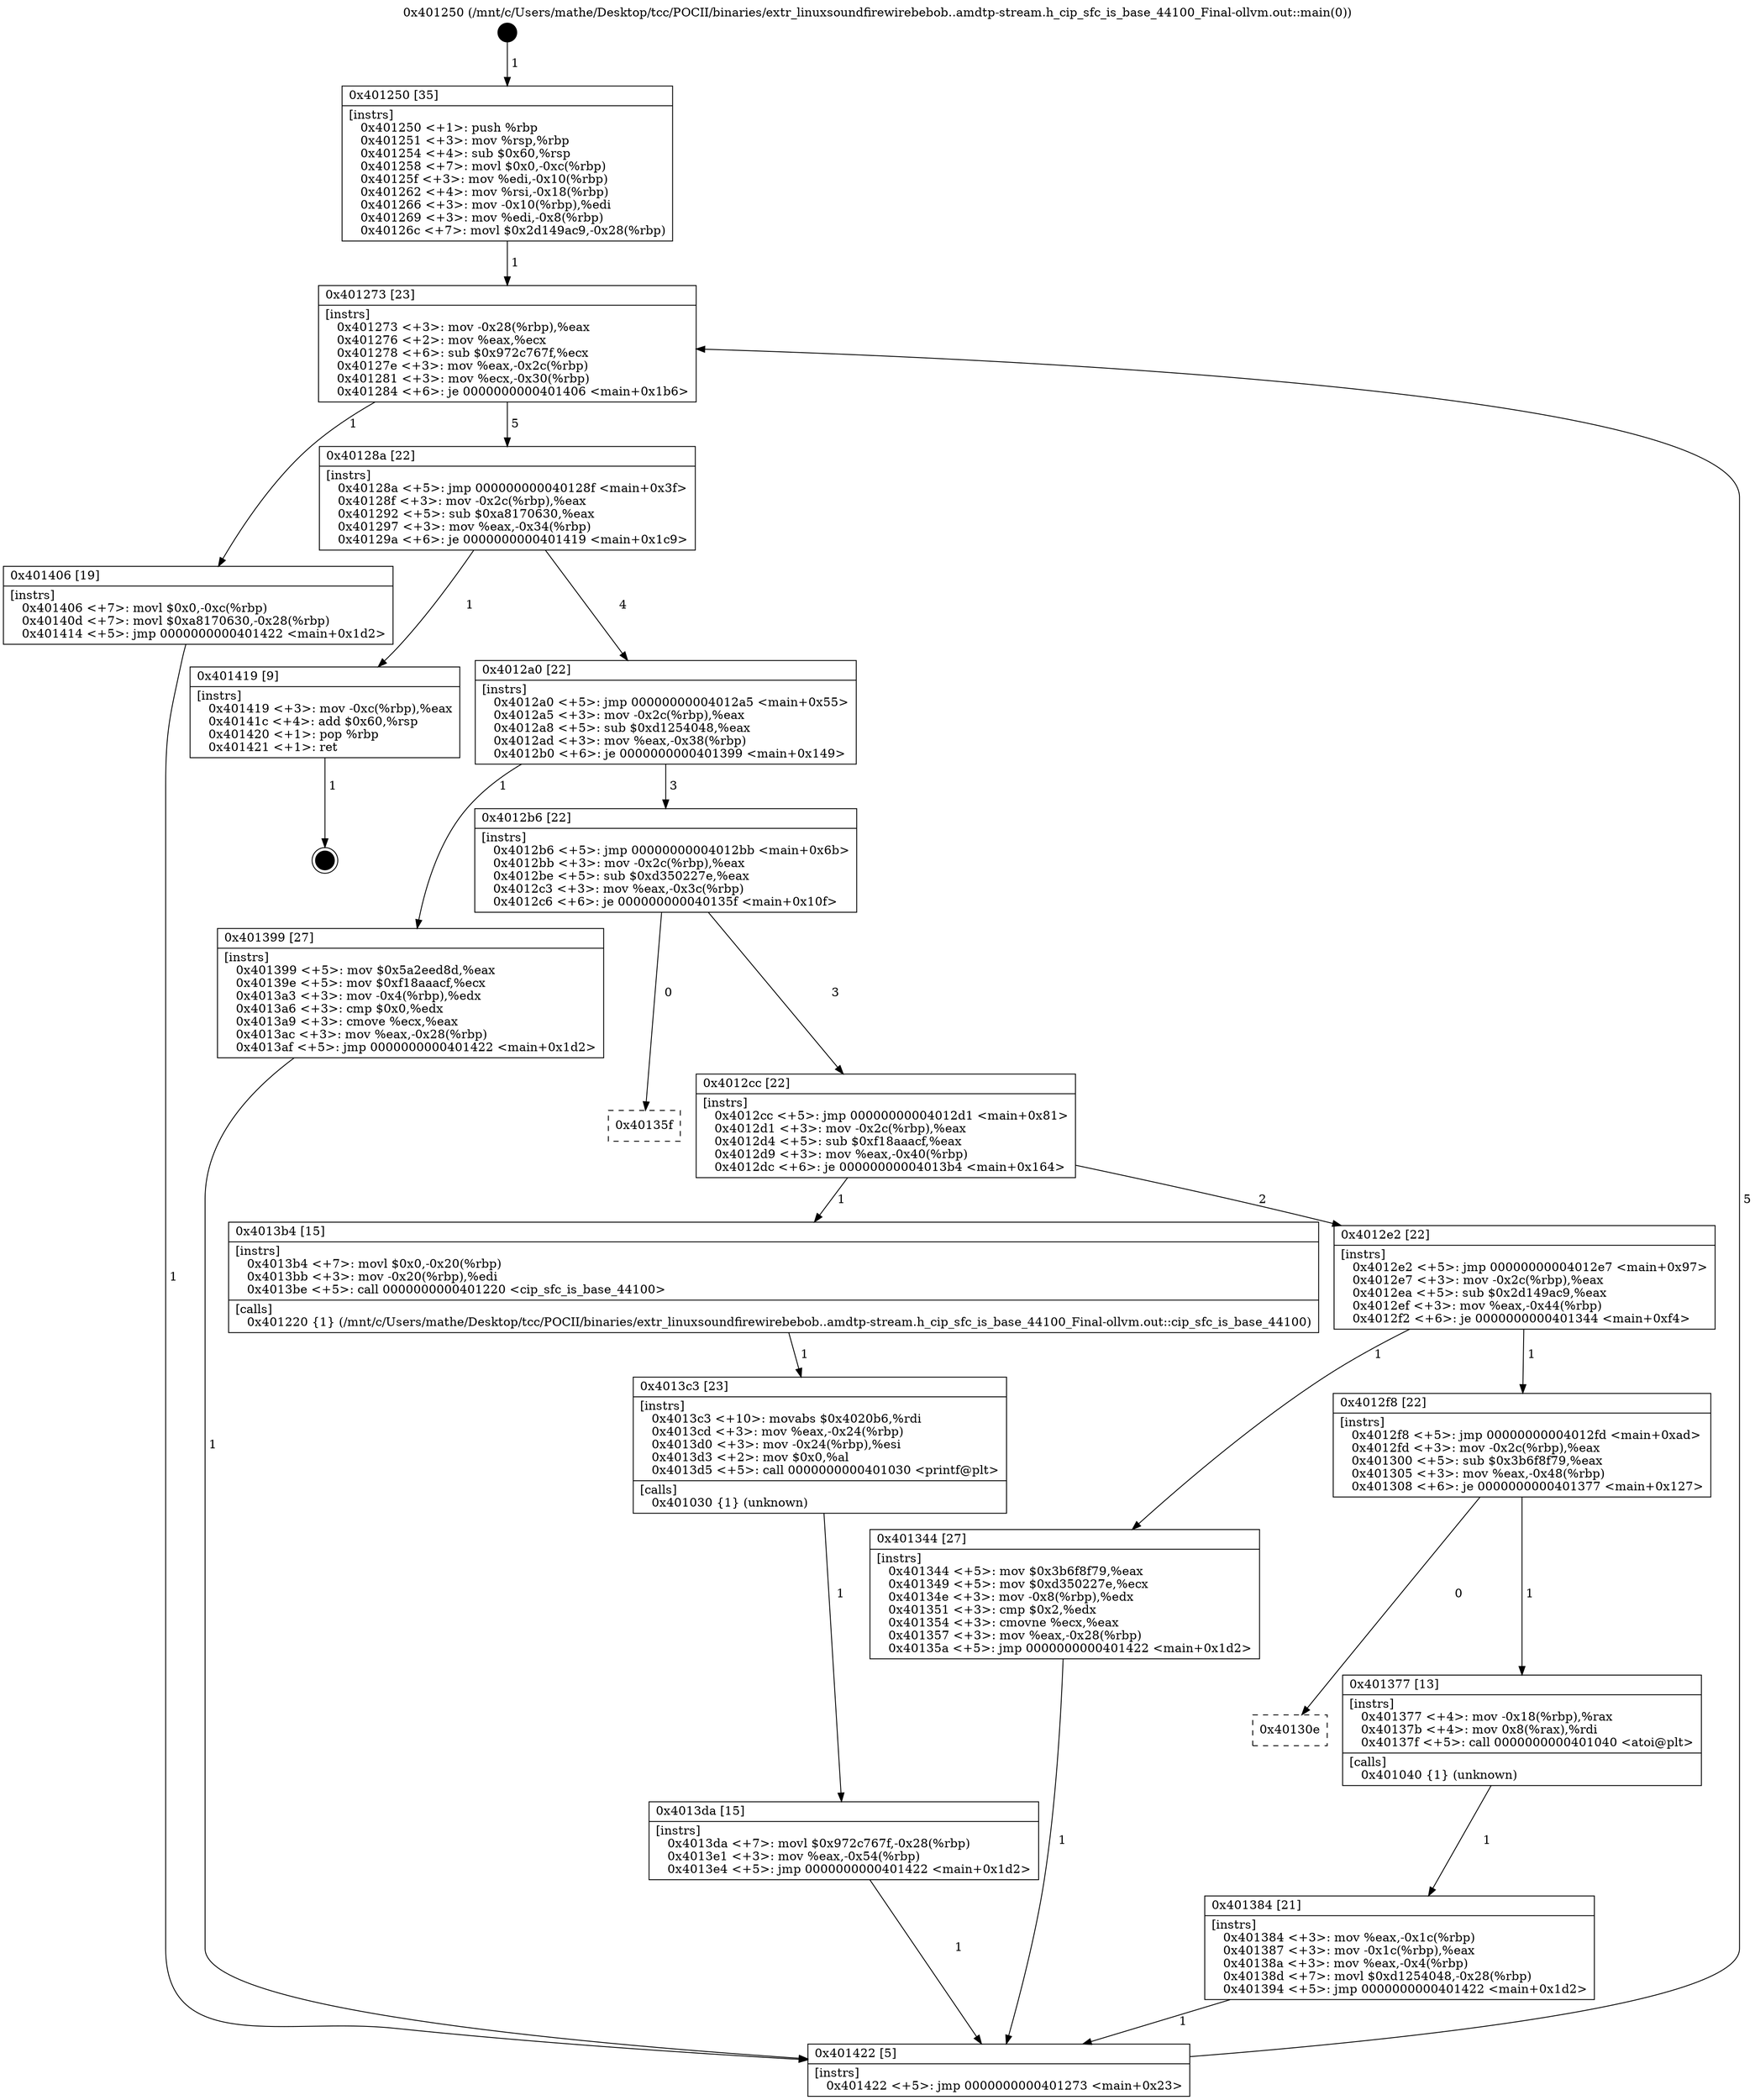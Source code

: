 digraph "0x401250" {
  label = "0x401250 (/mnt/c/Users/mathe/Desktop/tcc/POCII/binaries/extr_linuxsoundfirewirebebob..amdtp-stream.h_cip_sfc_is_base_44100_Final-ollvm.out::main(0))"
  labelloc = "t"
  node[shape=record]

  Entry [label="",width=0.3,height=0.3,shape=circle,fillcolor=black,style=filled]
  "0x401273" [label="{
     0x401273 [23]\l
     | [instrs]\l
     &nbsp;&nbsp;0x401273 \<+3\>: mov -0x28(%rbp),%eax\l
     &nbsp;&nbsp;0x401276 \<+2\>: mov %eax,%ecx\l
     &nbsp;&nbsp;0x401278 \<+6\>: sub $0x972c767f,%ecx\l
     &nbsp;&nbsp;0x40127e \<+3\>: mov %eax,-0x2c(%rbp)\l
     &nbsp;&nbsp;0x401281 \<+3\>: mov %ecx,-0x30(%rbp)\l
     &nbsp;&nbsp;0x401284 \<+6\>: je 0000000000401406 \<main+0x1b6\>\l
  }"]
  "0x401406" [label="{
     0x401406 [19]\l
     | [instrs]\l
     &nbsp;&nbsp;0x401406 \<+7\>: movl $0x0,-0xc(%rbp)\l
     &nbsp;&nbsp;0x40140d \<+7\>: movl $0xa8170630,-0x28(%rbp)\l
     &nbsp;&nbsp;0x401414 \<+5\>: jmp 0000000000401422 \<main+0x1d2\>\l
  }"]
  "0x40128a" [label="{
     0x40128a [22]\l
     | [instrs]\l
     &nbsp;&nbsp;0x40128a \<+5\>: jmp 000000000040128f \<main+0x3f\>\l
     &nbsp;&nbsp;0x40128f \<+3\>: mov -0x2c(%rbp),%eax\l
     &nbsp;&nbsp;0x401292 \<+5\>: sub $0xa8170630,%eax\l
     &nbsp;&nbsp;0x401297 \<+3\>: mov %eax,-0x34(%rbp)\l
     &nbsp;&nbsp;0x40129a \<+6\>: je 0000000000401419 \<main+0x1c9\>\l
  }"]
  Exit [label="",width=0.3,height=0.3,shape=circle,fillcolor=black,style=filled,peripheries=2]
  "0x401419" [label="{
     0x401419 [9]\l
     | [instrs]\l
     &nbsp;&nbsp;0x401419 \<+3\>: mov -0xc(%rbp),%eax\l
     &nbsp;&nbsp;0x40141c \<+4\>: add $0x60,%rsp\l
     &nbsp;&nbsp;0x401420 \<+1\>: pop %rbp\l
     &nbsp;&nbsp;0x401421 \<+1\>: ret\l
  }"]
  "0x4012a0" [label="{
     0x4012a0 [22]\l
     | [instrs]\l
     &nbsp;&nbsp;0x4012a0 \<+5\>: jmp 00000000004012a5 \<main+0x55\>\l
     &nbsp;&nbsp;0x4012a5 \<+3\>: mov -0x2c(%rbp),%eax\l
     &nbsp;&nbsp;0x4012a8 \<+5\>: sub $0xd1254048,%eax\l
     &nbsp;&nbsp;0x4012ad \<+3\>: mov %eax,-0x38(%rbp)\l
     &nbsp;&nbsp;0x4012b0 \<+6\>: je 0000000000401399 \<main+0x149\>\l
  }"]
  "0x4013da" [label="{
     0x4013da [15]\l
     | [instrs]\l
     &nbsp;&nbsp;0x4013da \<+7\>: movl $0x972c767f,-0x28(%rbp)\l
     &nbsp;&nbsp;0x4013e1 \<+3\>: mov %eax,-0x54(%rbp)\l
     &nbsp;&nbsp;0x4013e4 \<+5\>: jmp 0000000000401422 \<main+0x1d2\>\l
  }"]
  "0x401399" [label="{
     0x401399 [27]\l
     | [instrs]\l
     &nbsp;&nbsp;0x401399 \<+5\>: mov $0x5a2eed8d,%eax\l
     &nbsp;&nbsp;0x40139e \<+5\>: mov $0xf18aaacf,%ecx\l
     &nbsp;&nbsp;0x4013a3 \<+3\>: mov -0x4(%rbp),%edx\l
     &nbsp;&nbsp;0x4013a6 \<+3\>: cmp $0x0,%edx\l
     &nbsp;&nbsp;0x4013a9 \<+3\>: cmove %ecx,%eax\l
     &nbsp;&nbsp;0x4013ac \<+3\>: mov %eax,-0x28(%rbp)\l
     &nbsp;&nbsp;0x4013af \<+5\>: jmp 0000000000401422 \<main+0x1d2\>\l
  }"]
  "0x4012b6" [label="{
     0x4012b6 [22]\l
     | [instrs]\l
     &nbsp;&nbsp;0x4012b6 \<+5\>: jmp 00000000004012bb \<main+0x6b\>\l
     &nbsp;&nbsp;0x4012bb \<+3\>: mov -0x2c(%rbp),%eax\l
     &nbsp;&nbsp;0x4012be \<+5\>: sub $0xd350227e,%eax\l
     &nbsp;&nbsp;0x4012c3 \<+3\>: mov %eax,-0x3c(%rbp)\l
     &nbsp;&nbsp;0x4012c6 \<+6\>: je 000000000040135f \<main+0x10f\>\l
  }"]
  "0x4013c3" [label="{
     0x4013c3 [23]\l
     | [instrs]\l
     &nbsp;&nbsp;0x4013c3 \<+10\>: movabs $0x4020b6,%rdi\l
     &nbsp;&nbsp;0x4013cd \<+3\>: mov %eax,-0x24(%rbp)\l
     &nbsp;&nbsp;0x4013d0 \<+3\>: mov -0x24(%rbp),%esi\l
     &nbsp;&nbsp;0x4013d3 \<+2\>: mov $0x0,%al\l
     &nbsp;&nbsp;0x4013d5 \<+5\>: call 0000000000401030 \<printf@plt\>\l
     | [calls]\l
     &nbsp;&nbsp;0x401030 \{1\} (unknown)\l
  }"]
  "0x40135f" [label="{
     0x40135f\l
  }", style=dashed]
  "0x4012cc" [label="{
     0x4012cc [22]\l
     | [instrs]\l
     &nbsp;&nbsp;0x4012cc \<+5\>: jmp 00000000004012d1 \<main+0x81\>\l
     &nbsp;&nbsp;0x4012d1 \<+3\>: mov -0x2c(%rbp),%eax\l
     &nbsp;&nbsp;0x4012d4 \<+5\>: sub $0xf18aaacf,%eax\l
     &nbsp;&nbsp;0x4012d9 \<+3\>: mov %eax,-0x40(%rbp)\l
     &nbsp;&nbsp;0x4012dc \<+6\>: je 00000000004013b4 \<main+0x164\>\l
  }"]
  "0x401384" [label="{
     0x401384 [21]\l
     | [instrs]\l
     &nbsp;&nbsp;0x401384 \<+3\>: mov %eax,-0x1c(%rbp)\l
     &nbsp;&nbsp;0x401387 \<+3\>: mov -0x1c(%rbp),%eax\l
     &nbsp;&nbsp;0x40138a \<+3\>: mov %eax,-0x4(%rbp)\l
     &nbsp;&nbsp;0x40138d \<+7\>: movl $0xd1254048,-0x28(%rbp)\l
     &nbsp;&nbsp;0x401394 \<+5\>: jmp 0000000000401422 \<main+0x1d2\>\l
  }"]
  "0x4013b4" [label="{
     0x4013b4 [15]\l
     | [instrs]\l
     &nbsp;&nbsp;0x4013b4 \<+7\>: movl $0x0,-0x20(%rbp)\l
     &nbsp;&nbsp;0x4013bb \<+3\>: mov -0x20(%rbp),%edi\l
     &nbsp;&nbsp;0x4013be \<+5\>: call 0000000000401220 \<cip_sfc_is_base_44100\>\l
     | [calls]\l
     &nbsp;&nbsp;0x401220 \{1\} (/mnt/c/Users/mathe/Desktop/tcc/POCII/binaries/extr_linuxsoundfirewirebebob..amdtp-stream.h_cip_sfc_is_base_44100_Final-ollvm.out::cip_sfc_is_base_44100)\l
  }"]
  "0x4012e2" [label="{
     0x4012e2 [22]\l
     | [instrs]\l
     &nbsp;&nbsp;0x4012e2 \<+5\>: jmp 00000000004012e7 \<main+0x97\>\l
     &nbsp;&nbsp;0x4012e7 \<+3\>: mov -0x2c(%rbp),%eax\l
     &nbsp;&nbsp;0x4012ea \<+5\>: sub $0x2d149ac9,%eax\l
     &nbsp;&nbsp;0x4012ef \<+3\>: mov %eax,-0x44(%rbp)\l
     &nbsp;&nbsp;0x4012f2 \<+6\>: je 0000000000401344 \<main+0xf4\>\l
  }"]
  "0x40130e" [label="{
     0x40130e\l
  }", style=dashed]
  "0x401344" [label="{
     0x401344 [27]\l
     | [instrs]\l
     &nbsp;&nbsp;0x401344 \<+5\>: mov $0x3b6f8f79,%eax\l
     &nbsp;&nbsp;0x401349 \<+5\>: mov $0xd350227e,%ecx\l
     &nbsp;&nbsp;0x40134e \<+3\>: mov -0x8(%rbp),%edx\l
     &nbsp;&nbsp;0x401351 \<+3\>: cmp $0x2,%edx\l
     &nbsp;&nbsp;0x401354 \<+3\>: cmovne %ecx,%eax\l
     &nbsp;&nbsp;0x401357 \<+3\>: mov %eax,-0x28(%rbp)\l
     &nbsp;&nbsp;0x40135a \<+5\>: jmp 0000000000401422 \<main+0x1d2\>\l
  }"]
  "0x4012f8" [label="{
     0x4012f8 [22]\l
     | [instrs]\l
     &nbsp;&nbsp;0x4012f8 \<+5\>: jmp 00000000004012fd \<main+0xad\>\l
     &nbsp;&nbsp;0x4012fd \<+3\>: mov -0x2c(%rbp),%eax\l
     &nbsp;&nbsp;0x401300 \<+5\>: sub $0x3b6f8f79,%eax\l
     &nbsp;&nbsp;0x401305 \<+3\>: mov %eax,-0x48(%rbp)\l
     &nbsp;&nbsp;0x401308 \<+6\>: je 0000000000401377 \<main+0x127\>\l
  }"]
  "0x401422" [label="{
     0x401422 [5]\l
     | [instrs]\l
     &nbsp;&nbsp;0x401422 \<+5\>: jmp 0000000000401273 \<main+0x23\>\l
  }"]
  "0x401250" [label="{
     0x401250 [35]\l
     | [instrs]\l
     &nbsp;&nbsp;0x401250 \<+1\>: push %rbp\l
     &nbsp;&nbsp;0x401251 \<+3\>: mov %rsp,%rbp\l
     &nbsp;&nbsp;0x401254 \<+4\>: sub $0x60,%rsp\l
     &nbsp;&nbsp;0x401258 \<+7\>: movl $0x0,-0xc(%rbp)\l
     &nbsp;&nbsp;0x40125f \<+3\>: mov %edi,-0x10(%rbp)\l
     &nbsp;&nbsp;0x401262 \<+4\>: mov %rsi,-0x18(%rbp)\l
     &nbsp;&nbsp;0x401266 \<+3\>: mov -0x10(%rbp),%edi\l
     &nbsp;&nbsp;0x401269 \<+3\>: mov %edi,-0x8(%rbp)\l
     &nbsp;&nbsp;0x40126c \<+7\>: movl $0x2d149ac9,-0x28(%rbp)\l
  }"]
  "0x401377" [label="{
     0x401377 [13]\l
     | [instrs]\l
     &nbsp;&nbsp;0x401377 \<+4\>: mov -0x18(%rbp),%rax\l
     &nbsp;&nbsp;0x40137b \<+4\>: mov 0x8(%rax),%rdi\l
     &nbsp;&nbsp;0x40137f \<+5\>: call 0000000000401040 \<atoi@plt\>\l
     | [calls]\l
     &nbsp;&nbsp;0x401040 \{1\} (unknown)\l
  }"]
  Entry -> "0x401250" [label=" 1"]
  "0x401273" -> "0x401406" [label=" 1"]
  "0x401273" -> "0x40128a" [label=" 5"]
  "0x401419" -> Exit [label=" 1"]
  "0x40128a" -> "0x401419" [label=" 1"]
  "0x40128a" -> "0x4012a0" [label=" 4"]
  "0x401406" -> "0x401422" [label=" 1"]
  "0x4012a0" -> "0x401399" [label=" 1"]
  "0x4012a0" -> "0x4012b6" [label=" 3"]
  "0x4013da" -> "0x401422" [label=" 1"]
  "0x4012b6" -> "0x40135f" [label=" 0"]
  "0x4012b6" -> "0x4012cc" [label=" 3"]
  "0x4013c3" -> "0x4013da" [label=" 1"]
  "0x4012cc" -> "0x4013b4" [label=" 1"]
  "0x4012cc" -> "0x4012e2" [label=" 2"]
  "0x4013b4" -> "0x4013c3" [label=" 1"]
  "0x4012e2" -> "0x401344" [label=" 1"]
  "0x4012e2" -> "0x4012f8" [label=" 1"]
  "0x401344" -> "0x401422" [label=" 1"]
  "0x401250" -> "0x401273" [label=" 1"]
  "0x401422" -> "0x401273" [label=" 5"]
  "0x401399" -> "0x401422" [label=" 1"]
  "0x4012f8" -> "0x401377" [label=" 1"]
  "0x4012f8" -> "0x40130e" [label=" 0"]
  "0x401377" -> "0x401384" [label=" 1"]
  "0x401384" -> "0x401422" [label=" 1"]
}
